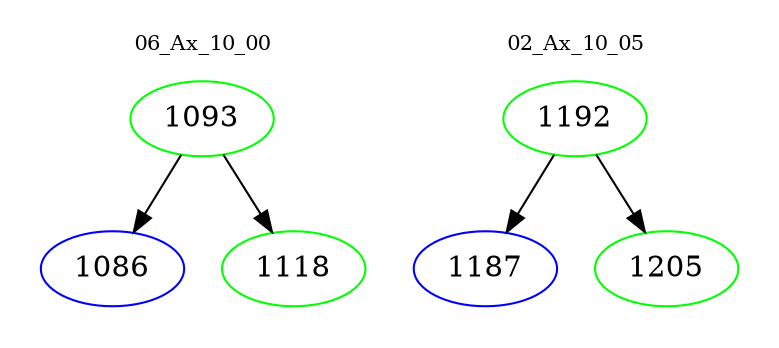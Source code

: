 digraph{
subgraph cluster_0 {
color = white
label = "06_Ax_10_00";
fontsize=10;
T0_1093 [label="1093", color="green"]
T0_1093 -> T0_1086 [color="black"]
T0_1086 [label="1086", color="blue"]
T0_1093 -> T0_1118 [color="black"]
T0_1118 [label="1118", color="green"]
}
subgraph cluster_1 {
color = white
label = "02_Ax_10_05";
fontsize=10;
T1_1192 [label="1192", color="green"]
T1_1192 -> T1_1187 [color="black"]
T1_1187 [label="1187", color="blue"]
T1_1192 -> T1_1205 [color="black"]
T1_1205 [label="1205", color="green"]
}
}
